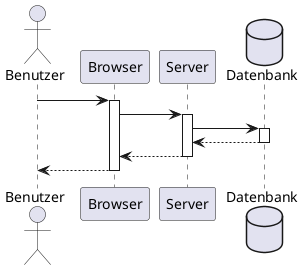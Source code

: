 @startuml
actor Benutzer
participant Browser
participant Server
database Datenbank
Benutzer ->  Browser
  activate Browser
  Browser ->  Server
    activate Server
    Server ->  Datenbank
      activate Datenbank
    Server <-- Datenbank
    deactivate Datenbank
  Browser <-- Server
  deactivate Server
Benutzer <-- Browser
deactivate Browser
@enduml